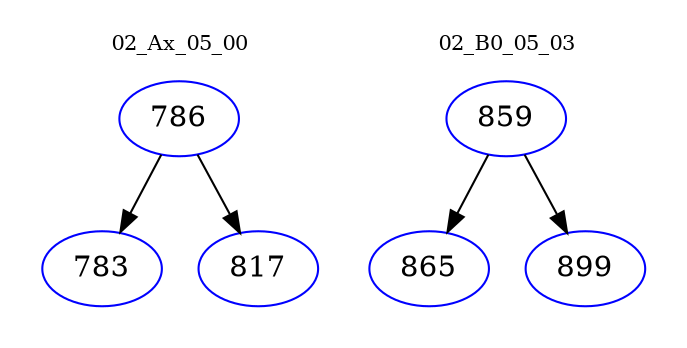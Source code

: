 digraph{
subgraph cluster_0 {
color = white
label = "02_Ax_05_00";
fontsize=10;
T0_786 [label="786", color="blue"]
T0_786 -> T0_783 [color="black"]
T0_783 [label="783", color="blue"]
T0_786 -> T0_817 [color="black"]
T0_817 [label="817", color="blue"]
}
subgraph cluster_1 {
color = white
label = "02_B0_05_03";
fontsize=10;
T1_859 [label="859", color="blue"]
T1_859 -> T1_865 [color="black"]
T1_865 [label="865", color="blue"]
T1_859 -> T1_899 [color="black"]
T1_899 [label="899", color="blue"]
}
}
